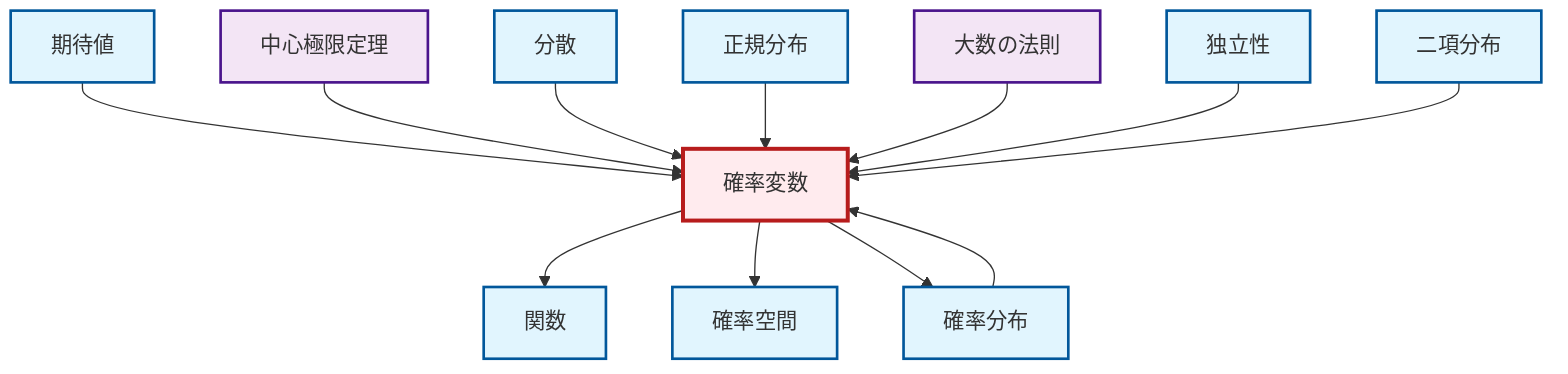 graph TD
    classDef definition fill:#e1f5fe,stroke:#01579b,stroke-width:2px
    classDef theorem fill:#f3e5f5,stroke:#4a148c,stroke-width:2px
    classDef axiom fill:#fff3e0,stroke:#e65100,stroke-width:2px
    classDef example fill:#e8f5e9,stroke:#1b5e20,stroke-width:2px
    classDef current fill:#ffebee,stroke:#b71c1c,stroke-width:3px
    def-binomial-distribution["二項分布"]:::definition
    def-probability-distribution["確率分布"]:::definition
    def-random-variable["確率変数"]:::definition
    def-function["関数"]:::definition
    def-probability-space["確率空間"]:::definition
    thm-central-limit["中心極限定理"]:::theorem
    def-normal-distribution["正規分布"]:::definition
    def-variance["分散"]:::definition
    def-independence["独立性"]:::definition
    def-expectation["期待値"]:::definition
    thm-law-of-large-numbers["大数の法則"]:::theorem
    def-expectation --> def-random-variable
    thm-central-limit --> def-random-variable
    def-probability-distribution --> def-random-variable
    def-variance --> def-random-variable
    def-normal-distribution --> def-random-variable
    thm-law-of-large-numbers --> def-random-variable
    def-random-variable --> def-function
    def-independence --> def-random-variable
    def-random-variable --> def-probability-space
    def-random-variable --> def-probability-distribution
    def-binomial-distribution --> def-random-variable
    class def-random-variable current